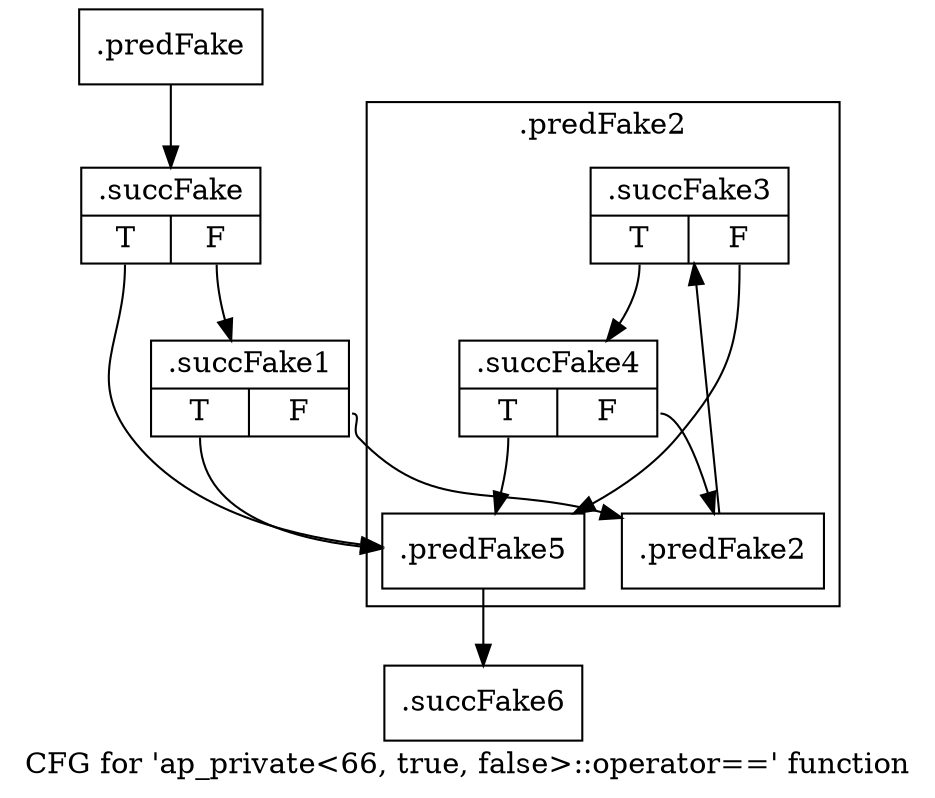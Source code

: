 digraph "CFG for 'ap_private\<66, true, false\>::operator==' function" {
	label="CFG for 'ap_private\<66, true, false\>::operator==' function";

	Node0x5f4d5c0 [shape=record,filename="",linenumber="",label="{.predFake}"];
	Node0x5f4d5c0 -> Node0x6303050[ callList="" memoryops="" filename="/mnt/xilinx/Vitis_HLS/2021.2/include/etc/ap_private.h" execusionnum="0"];
	Node0x6303050 [shape=record,filename="/mnt/xilinx/Vitis_HLS/2021.2/include/etc/ap_private.h",linenumber="4173",label="{.succFake|{<s0>T|<s1>F}}"];
	Node0x6303050:s0 -> Node0x5f4e350[ callList="" memoryops="" filename="/mnt/xilinx/Vitis_HLS/2021.2/include/etc/ap_private.h" execusionnum="0"];
	Node0x6303050:s1 -> Node0x6303100[ callList="" memoryops="" filename="/mnt/xilinx/Vitis_HLS/2021.2/include/etc/ap_private.h" execusionnum="0"];
	Node0x6303100 [shape=record,filename="/mnt/xilinx/Vitis_HLS/2021.2/include/etc/ap_private.h",linenumber="4177",label="{.succFake1|{<s0>T|<s1>F}}"];
	Node0x6303100:s0 -> Node0x5f4e350[ callList="" memoryops="" filename="/mnt/xilinx/Vitis_HLS/2021.2/include/etc/ap_private.h" execusionnum="0"];
	Node0x6303100:s1 -> Node0x5f4e170[ callList="" memoryops="" filename="/mnt/xilinx/Vitis_HLS/2021.2/include/etc/ap_private.h" execusionnum="0"];
	Node0x5f4e350 [shape=record,filename="/mnt/xilinx/Vitis_HLS/2021.2/include/etc/ap_private.h",linenumber="4183",label="{.predFake5}"];
	Node0x5f4e350 -> Node0x63035b0[ callList="" memoryops="" filename="/mnt/xilinx/Vitis_HLS/2021.2/include/etc/ap_private.h" execusionnum="0"];
	Node0x63035b0 [shape=record,filename="/mnt/xilinx/Vitis_HLS/2021.2/include/etc/ap_private.h",linenumber="4183",label="{.succFake6}"];
subgraph cluster_0 {
	label=".predFake2";
	tripcount="0";
	invocationtime="-1";

	Node0x5f4e170 [shape=record,filename="/mnt/xilinx/Vitis_HLS/2021.2/include/etc/ap_private.h",linenumber="4180",label="{.predFake2}"];
	Node0x5f4e170 -> Node0x6303340[ callList="" memoryops="" filename="/mnt/xilinx/Vitis_HLS/2021.2/include/etc/ap_private.h" execusionnum="0"];
	Node0x6303340 [shape=record,filename="/mnt/xilinx/Vitis_HLS/2021.2/include/etc/ap_private.h",linenumber="4180",label="{.succFake3|{<s0>T|<s1>F}}"];
	Node0x6303340:s0 -> Node0x63033f0[ callList="" memoryops="" filename="/mnt/xilinx/Vitis_HLS/2021.2/include/etc/ap_private.h" execusionnum="0"];
	Node0x6303340:s1 -> Node0x5f4e350[ callList="" memoryops="" filename="/mnt/xilinx/Vitis_HLS/2021.2/include/etc/ap_private.h" execusionnum="0"];
	Node0x63033f0 [shape=record,filename="/mnt/xilinx/Vitis_HLS/2021.2/include/etc/ap_private.h",linenumber="4181",label="{.succFake4|{<s0>T|<s1>F}}"];
	Node0x63033f0:s0 -> Node0x5f4e350[ callList="" memoryops="" filename="/mnt/xilinx/Vitis_HLS/2021.2/include/etc/ap_private.h" execusionnum="0"];
	Node0x63033f0:s1 -> Node0x5f4e170[ callList="" memoryops="" filename="/mnt/xilinx/Vitis_HLS/2021.2/include/etc/ap_private.h" execusionnum="0"];
}
}
